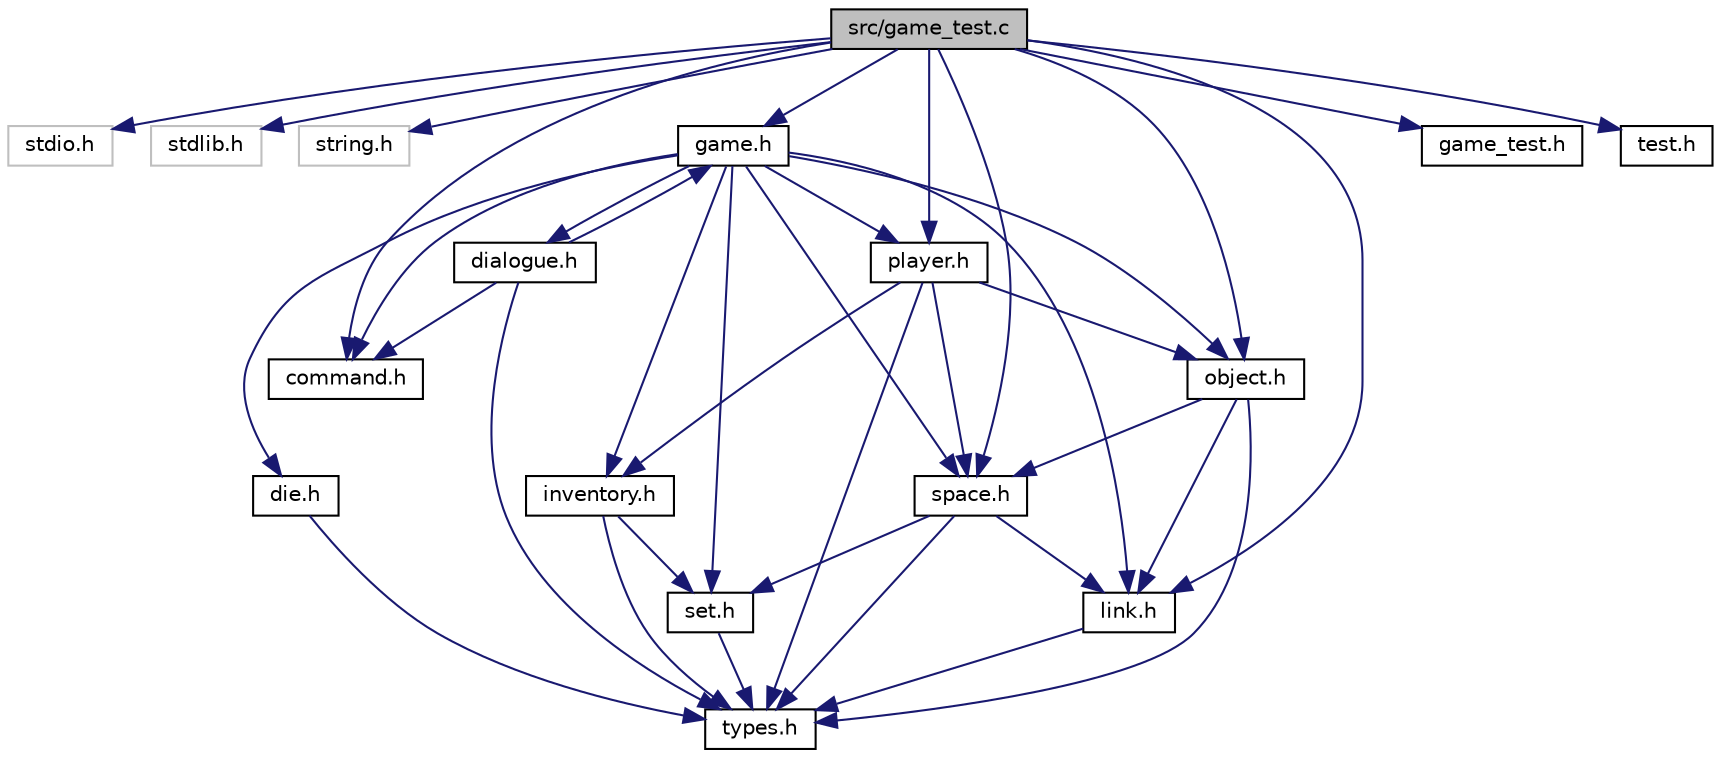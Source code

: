 digraph "src/game_test.c"
{
 // LATEX_PDF_SIZE
  edge [fontname="Helvetica",fontsize="10",labelfontname="Helvetica",labelfontsize="10"];
  node [fontname="Helvetica",fontsize="10",shape=record];
  Node1 [label="src/game_test.c",height=0.2,width=0.4,color="black", fillcolor="grey75", style="filled", fontcolor="black",tooltip="It tests game module."];
  Node1 -> Node2 [color="midnightblue",fontsize="10",style="solid",fontname="Helvetica"];
  Node2 [label="stdio.h",height=0.2,width=0.4,color="grey75", fillcolor="white", style="filled",tooltip=" "];
  Node1 -> Node3 [color="midnightblue",fontsize="10",style="solid",fontname="Helvetica"];
  Node3 [label="stdlib.h",height=0.2,width=0.4,color="grey75", fillcolor="white", style="filled",tooltip=" "];
  Node1 -> Node4 [color="midnightblue",fontsize="10",style="solid",fontname="Helvetica"];
  Node4 [label="string.h",height=0.2,width=0.4,color="grey75", fillcolor="white", style="filled",tooltip=" "];
  Node1 -> Node5 [color="midnightblue",fontsize="10",style="solid",fontname="Helvetica"];
  Node5 [label="game.h",height=0.2,width=0.4,color="black", fillcolor="white", style="filled",URL="$game_8h.html",tooltip="It defines the game interface for each command."];
  Node5 -> Node6 [color="midnightblue",fontsize="10",style="solid",fontname="Helvetica"];
  Node6 [label="command.h",height=0.2,width=0.4,color="black", fillcolor="white", style="filled",URL="$command_8h.html",tooltip="It implements the command interpreter."];
  Node5 -> Node7 [color="midnightblue",fontsize="10",style="solid",fontname="Helvetica"];
  Node7 [label="space.h",height=0.2,width=0.4,color="black", fillcolor="white", style="filled",URL="$space_8h.html",tooltip="It defines a space."];
  Node7 -> Node8 [color="midnightblue",fontsize="10",style="solid",fontname="Helvetica"];
  Node8 [label="types.h",height=0.2,width=0.4,color="black", fillcolor="white", style="filled",URL="$types_8h.html",tooltip="It defines common types."];
  Node7 -> Node9 [color="midnightblue",fontsize="10",style="solid",fontname="Helvetica"];
  Node9 [label="set.h",height=0.2,width=0.4,color="black", fillcolor="white", style="filled",URL="$set_8h.html",tooltip="It defines the header of set."];
  Node9 -> Node8 [color="midnightblue",fontsize="10",style="solid",fontname="Helvetica"];
  Node7 -> Node10 [color="midnightblue",fontsize="10",style="solid",fontname="Helvetica"];
  Node10 [label="link.h",height=0.2,width=0.4,color="black", fillcolor="white", style="filled",URL="$link_8h.html",tooltip="It defines a Link."];
  Node10 -> Node8 [color="midnightblue",fontsize="10",style="solid",fontname="Helvetica"];
  Node5 -> Node11 [color="midnightblue",fontsize="10",style="solid",fontname="Helvetica"];
  Node11 [label="player.h",height=0.2,width=0.4,color="black", fillcolor="white", style="filled",URL="$player_8h.html",tooltip="Implementación de la estructura de objetos y sus funciones."];
  Node11 -> Node8 [color="midnightblue",fontsize="10",style="solid",fontname="Helvetica"];
  Node11 -> Node7 [color="midnightblue",fontsize="10",style="solid",fontname="Helvetica"];
  Node11 -> Node12 [color="midnightblue",fontsize="10",style="solid",fontname="Helvetica"];
  Node12 [label="inventory.h",height=0.2,width=0.4,color="black", fillcolor="white", style="filled",URL="$inventory_8h.html",tooltip="It defines the header of inventory."];
  Node12 -> Node8 [color="midnightblue",fontsize="10",style="solid",fontname="Helvetica"];
  Node12 -> Node9 [color="midnightblue",fontsize="10",style="solid",fontname="Helvetica"];
  Node11 -> Node13 [color="midnightblue",fontsize="10",style="solid",fontname="Helvetica"];
  Node13 [label="object.h",height=0.2,width=0.4,color="black", fillcolor="white", style="filled",URL="$object_8h.html",tooltip="Administrar objetos."];
  Node13 -> Node7 [color="midnightblue",fontsize="10",style="solid",fontname="Helvetica"];
  Node13 -> Node8 [color="midnightblue",fontsize="10",style="solid",fontname="Helvetica"];
  Node13 -> Node10 [color="midnightblue",fontsize="10",style="solid",fontname="Helvetica"];
  Node5 -> Node13 [color="midnightblue",fontsize="10",style="solid",fontname="Helvetica"];
  Node5 -> Node14 [color="midnightblue",fontsize="10",style="solid",fontname="Helvetica"];
  Node14 [label="die.h",height=0.2,width=0.4,color="black", fillcolor="white", style="filled",URL="$die_8h.html",tooltip="Administrar un dado."];
  Node14 -> Node8 [color="midnightblue",fontsize="10",style="solid",fontname="Helvetica"];
  Node5 -> Node9 [color="midnightblue",fontsize="10",style="solid",fontname="Helvetica"];
  Node5 -> Node10 [color="midnightblue",fontsize="10",style="solid",fontname="Helvetica"];
  Node5 -> Node12 [color="midnightblue",fontsize="10",style="solid",fontname="Helvetica"];
  Node5 -> Node15 [color="midnightblue",fontsize="10",style="solid",fontname="Helvetica"];
  Node15 [label="dialogue.h",height=0.2,width=0.4,color="black", fillcolor="white", style="filled",URL="$dialogue_8h_source.html",tooltip=" "];
  Node15 -> Node8 [color="midnightblue",fontsize="10",style="solid",fontname="Helvetica"];
  Node15 -> Node5 [color="midnightblue",fontsize="10",style="solid",fontname="Helvetica"];
  Node15 -> Node6 [color="midnightblue",fontsize="10",style="solid",fontname="Helvetica"];
  Node1 -> Node16 [color="midnightblue",fontsize="10",style="solid",fontname="Helvetica"];
  Node16 [label="game_test.h",height=0.2,width=0.4,color="black", fillcolor="white", style="filled",URL="$game__test_8h.html",tooltip="It declares the tests for the game module."];
  Node1 -> Node17 [color="midnightblue",fontsize="10",style="solid",fontname="Helvetica"];
  Node17 [label="test.h",height=0.2,width=0.4,color="black", fillcolor="white", style="filled",URL="$test_8h_source.html",tooltip=" "];
  Node1 -> Node10 [color="midnightblue",fontsize="10",style="solid",fontname="Helvetica"];
  Node1 -> Node11 [color="midnightblue",fontsize="10",style="solid",fontname="Helvetica"];
  Node1 -> Node13 [color="midnightblue",fontsize="10",style="solid",fontname="Helvetica"];
  Node1 -> Node6 [color="midnightblue",fontsize="10",style="solid",fontname="Helvetica"];
  Node1 -> Node7 [color="midnightblue",fontsize="10",style="solid",fontname="Helvetica"];
}
